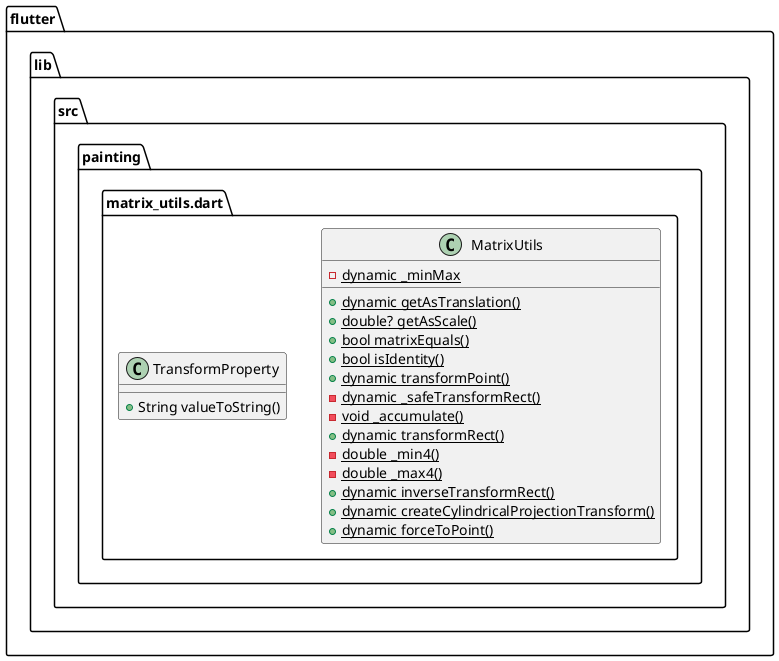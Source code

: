 @startuml
set namespaceSeparator ::

class "flutter::lib::src::painting::matrix_utils.dart::MatrixUtils" {
  {static} -dynamic _minMax
  {static} +dynamic getAsTranslation()
  {static} +double? getAsScale()
  {static} +bool matrixEquals()
  {static} +bool isIdentity()
  {static} +dynamic transformPoint()
  {static} -dynamic _safeTransformRect()
  {static} -void _accumulate()
  {static} +dynamic transformRect()
  {static} -double _min4()
  {static} -double _max4()
  {static} +dynamic inverseTransformRect()
  {static} +dynamic createCylindricalProjectionTransform()
  {static} +dynamic forceToPoint()
}

class "flutter::lib::src::painting::matrix_utils.dart::TransformProperty" {
  +String valueToString()
}


@enduml